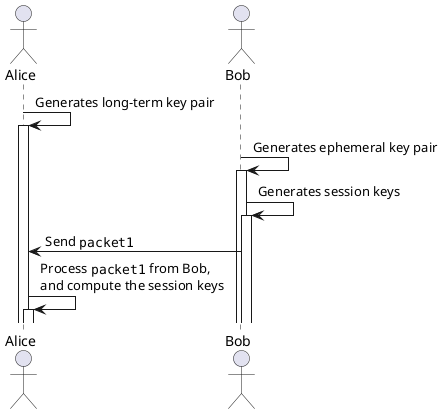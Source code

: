 @startuml
actor Alice
actor Bob
Alice -> Alice: Generates long-term key pair
activate Alice
Bob -> Bob: Generates ephemeral key pair
activate Bob
Bob -> Bob: Generates session keys
activate Bob
Bob -> Alice: Send ""packet1""
Alice -> Alice: Process ""packet1"" from Bob,\nand compute the session keys
activate Alice
@enduml